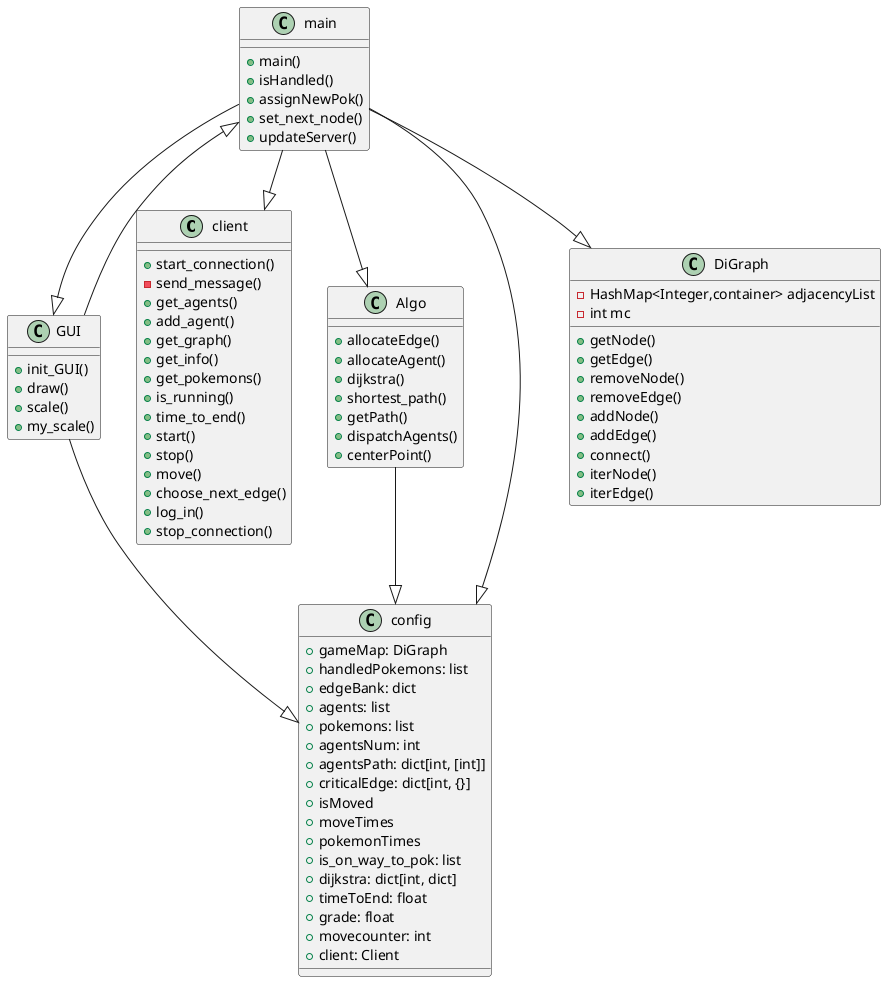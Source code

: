 @startuml
'https://plantuml.com/class-diagram


class client
class GUI
class Algo
class config
class DiGraph
class main

GUI--|>config
GUI--|>main
main--|>config
main--|>Algo
main--|>client
main--|>GUI
main--|>DiGraph
Algo--|>config


class main{
+main()
+isHandled()
+assignNewPok()
+set_next_node()
+updateServer()
}


class GUI{
+init_GUI()
+draw()
+scale()
+my_scale()
}
class DiGraph{
-HashMap<Integer,container> adjacencyList
-int mc
+getNode()
+getEdge()
+removeNode()
+removeEdge()
+addNode()
+addEdge()
+connect()
+iterNode()
+iterEdge()
}
class Algo{
+allocateEdge()
+allocateAgent()
+dijkstra()
+shortest_path()
+getPath()
+dispatchAgents()
+centerPoint()
}

class client{
+start_connection()
-send_message()
+get_agents()
+add_agent()
+get_graph()
+get_info()
+get_pokemons()
+is_running()
+time_to_end()
+start()
+stop()
+move()
+choose_next_edge()
+log_in()
+stop_connection()

}
class config{
+gameMap: DiGraph
+handledPokemons: list
+edgeBank: dict
+agents: list
+pokemons: list
+agentsNum: int
+agentsPath: dict[int, [int]]
+criticalEdge: dict[int, {}]
+isMoved
+moveTimes
+pokemonTimes
+is_on_way_to_pok: list
+dijkstra: dict[int, dict]
+timeToEnd: float
+grade: float
+movecounter: int
+client: Client
}

'abstract class AbstractList
'abstract AbstractCollection
'interface List
'interface Collection
'
'List <|-- AbstractList
'Collection <|-- AbstractCollection
'
'Collection <|- List
'AbstractCollection <|- AbstractList
'AbstractList <|-- ArrayList
'
'class ArrayList {
'Object[] elementData
'size()
'}
'
'enum TimeUnit {
'DAYS
'HOURS
'MINUTES
'}

@enduml